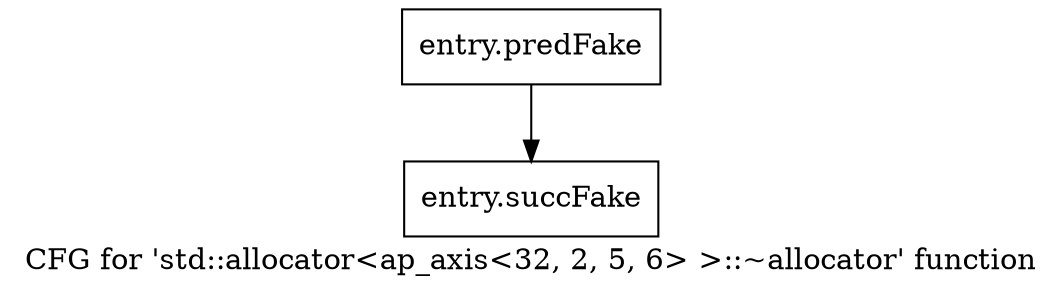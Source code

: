 digraph "CFG for 'std::allocator\<ap_axis\<32, 2, 5, 6\> \>::~allocator' function" {
	label="CFG for 'std::allocator\<ap_axis\<32, 2, 5, 6\> \>::~allocator' function";

	Node0x47b3b00 [shape=record,filename="",linenumber="",label="{entry.predFake}"];
	Node0x47b3b00 -> Node0x47a2860[ callList="" memoryops="" filename="/proj/xbuilds/2019.2_0801_1/installs/lin64/Vivado/HEAD/tps/lnx64/gcc-6.2.0/lib/gcc/x86_64-pc-linux-gnu/6.2.0/../../../../include/c++/6.2.0/bits/allocator.h"];
	Node0x47a2860 [shape=record,filename="/proj/xbuilds/2019.2_0801_1/installs/lin64/Vivado/HEAD/tps/lnx64/gcc-6.2.0/lib/gcc/x86_64-pc-linux-gnu/6.2.0/../../../../include/c++/6.2.0/bits/allocator.h",linenumber="126",label="{entry.succFake}"];
}
